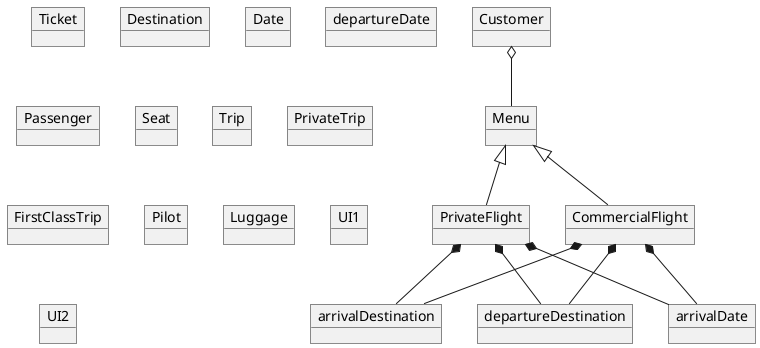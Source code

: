     @startuml
'https://plantuml.com/object-diagram

object Customer

object PrivateFlight
object CommercialFlight

object Ticket

object Destination
object arrivalDestination
object departureDestination

object Date
object arrivalDate
object departureDate

object Passenger


object Seat


object Trip

object PrivateTrip
object FirstClassTrip

object Pilot

object Luggage

object Menu
object UI1
object UI2

Customer o-- Menu

Menu <|-- PrivateFlight
Menu <|-- CommercialFlight

PrivateFlight *-- departureDestination
PrivateFlight *-- arrivalDestination
PrivateFlight *-- arrivalDate

CommercialFlight *-- departureDestination
CommercialFlight *-- arrivalDestination
CommercialFlight *-- arrivalDate









@enduml
